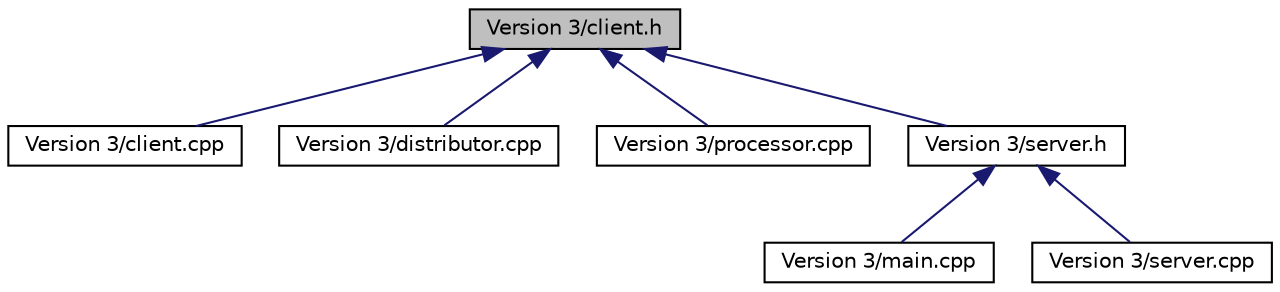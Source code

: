 digraph "Version 3/client.h"
{
 // LATEX_PDF_SIZE
  edge [fontname="Helvetica",fontsize="10",labelfontname="Helvetica",labelfontsize="10"];
  node [fontname="Helvetica",fontsize="10",shape=record];
  Node1 [label="Version 3/client.h",height=0.2,width=0.4,color="black", fillcolor="grey75", style="filled", fontcolor="black",tooltip=" "];
  Node1 -> Node2 [dir="back",color="midnightblue",fontsize="10",style="solid",fontname="Helvetica"];
  Node2 [label="Version 3/client.cpp",height=0.2,width=0.4,color="black", fillcolor="white", style="filled",URL="$_version_013_2client_8cpp.html",tooltip=" "];
  Node1 -> Node3 [dir="back",color="midnightblue",fontsize="10",style="solid",fontname="Helvetica"];
  Node3 [label="Version 3/distributor.cpp",height=0.2,width=0.4,color="black", fillcolor="white", style="filled",URL="$_version_013_2distributor_8cpp.html",tooltip=" "];
  Node1 -> Node4 [dir="back",color="midnightblue",fontsize="10",style="solid",fontname="Helvetica"];
  Node4 [label="Version 3/processor.cpp",height=0.2,width=0.4,color="black", fillcolor="white", style="filled",URL="$_version_013_2processor_8cpp.html",tooltip=" "];
  Node1 -> Node5 [dir="back",color="midnightblue",fontsize="10",style="solid",fontname="Helvetica"];
  Node5 [label="Version 3/server.h",height=0.2,width=0.4,color="black", fillcolor="white", style="filled",URL="$_version_013_2server_8h.html",tooltip=" "];
  Node5 -> Node6 [dir="back",color="midnightblue",fontsize="10",style="solid",fontname="Helvetica"];
  Node6 [label="Version 3/main.cpp",height=0.2,width=0.4,color="black", fillcolor="white", style="filled",URL="$_version_013_2main_8cpp.html",tooltip=" "];
  Node5 -> Node7 [dir="back",color="midnightblue",fontsize="10",style="solid",fontname="Helvetica"];
  Node7 [label="Version 3/server.cpp",height=0.2,width=0.4,color="black", fillcolor="white", style="filled",URL="$_version_013_2server_8cpp.html",tooltip=" "];
}
